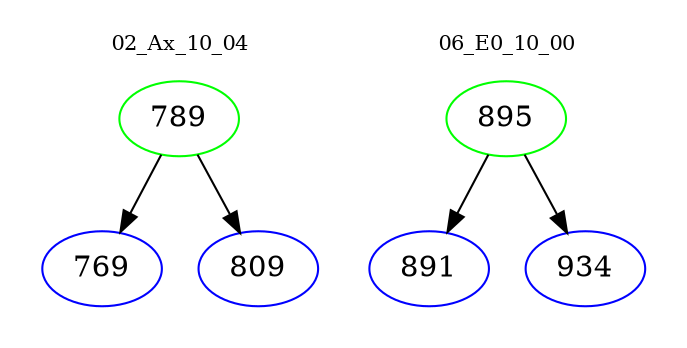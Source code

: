 digraph{
subgraph cluster_0 {
color = white
label = "02_Ax_10_04";
fontsize=10;
T0_789 [label="789", color="green"]
T0_789 -> T0_769 [color="black"]
T0_769 [label="769", color="blue"]
T0_789 -> T0_809 [color="black"]
T0_809 [label="809", color="blue"]
}
subgraph cluster_1 {
color = white
label = "06_E0_10_00";
fontsize=10;
T1_895 [label="895", color="green"]
T1_895 -> T1_891 [color="black"]
T1_891 [label="891", color="blue"]
T1_895 -> T1_934 [color="black"]
T1_934 [label="934", color="blue"]
}
}

